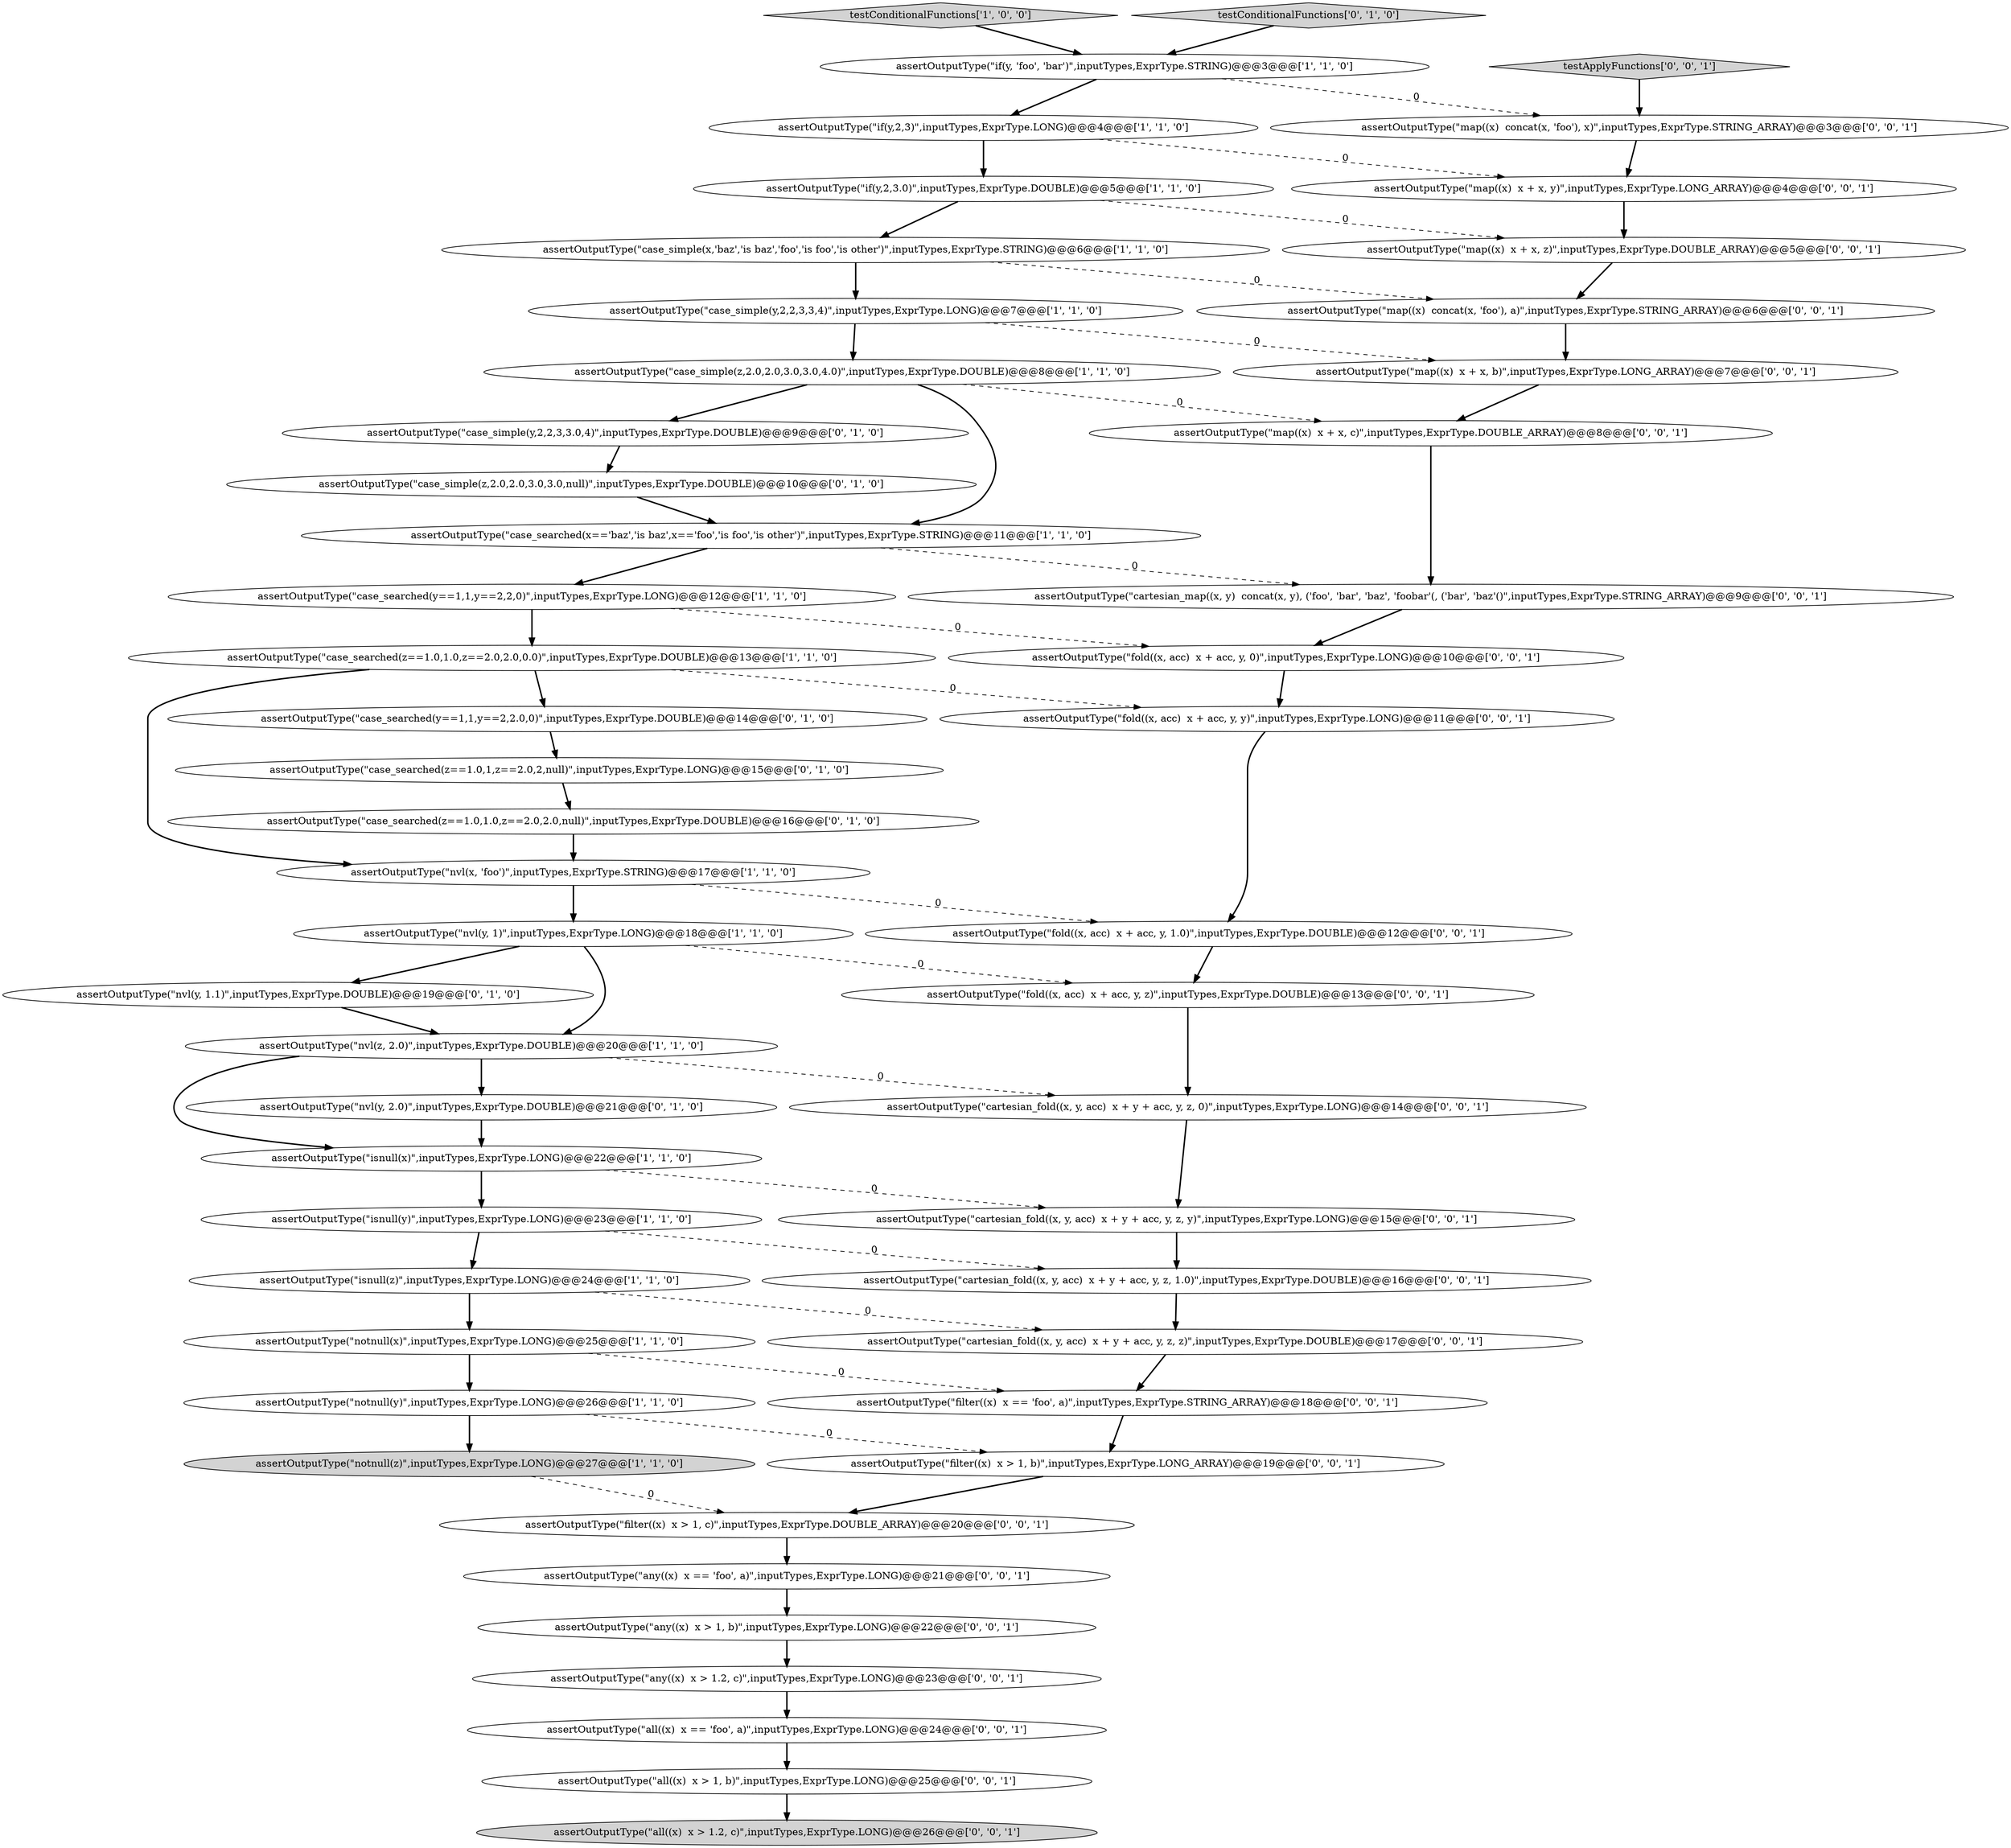 digraph {
2 [style = filled, label = "assertOutputType(\"notnull(y)\",inputTypes,ExprType.LONG)@@@26@@@['1', '1', '0']", fillcolor = white, shape = ellipse image = "AAA0AAABBB1BBB"];
33 [style = filled, label = "assertOutputType(\"filter((x)  x > 1, b)\",inputTypes,ExprType.LONG_ARRAY)@@@19@@@['0', '0', '1']", fillcolor = white, shape = ellipse image = "AAA0AAABBB3BBB"];
43 [style = filled, label = "assertOutputType(\"any((x)  x == 'foo', a)\",inputTypes,ExprType.LONG)@@@21@@@['0', '0', '1']", fillcolor = white, shape = ellipse image = "AAA0AAABBB3BBB"];
27 [style = filled, label = "assertOutputType(\"fold((x, acc)  x + acc, y, z)\",inputTypes,ExprType.DOUBLE)@@@13@@@['0', '0', '1']", fillcolor = white, shape = ellipse image = "AAA0AAABBB3BBB"];
26 [style = filled, label = "assertOutputType(\"nvl(y, 1.1)\",inputTypes,ExprType.DOUBLE)@@@19@@@['0', '1', '0']", fillcolor = white, shape = ellipse image = "AAA1AAABBB2BBB"];
0 [style = filled, label = "assertOutputType(\"nvl(z, 2.0)\",inputTypes,ExprType.DOUBLE)@@@20@@@['1', '1', '0']", fillcolor = white, shape = ellipse image = "AAA0AAABBB1BBB"];
41 [style = filled, label = "assertOutputType(\"cartesian_fold((x, y, acc)  x + y + acc, y, z, 1.0)\",inputTypes,ExprType.DOUBLE)@@@16@@@['0', '0', '1']", fillcolor = white, shape = ellipse image = "AAA0AAABBB3BBB"];
14 [style = filled, label = "assertOutputType(\"notnull(x)\",inputTypes,ExprType.LONG)@@@25@@@['1', '1', '0']", fillcolor = white, shape = ellipse image = "AAA0AAABBB1BBB"];
42 [style = filled, label = "assertOutputType(\"any((x)  x > 1, b)\",inputTypes,ExprType.LONG)@@@22@@@['0', '0', '1']", fillcolor = white, shape = ellipse image = "AAA0AAABBB3BBB"];
49 [style = filled, label = "assertOutputType(\"all((x)  x == 'foo', a)\",inputTypes,ExprType.LONG)@@@24@@@['0', '0', '1']", fillcolor = white, shape = ellipse image = "AAA0AAABBB3BBB"];
5 [style = filled, label = "assertOutputType(\"case_simple(y,2,2,3,3,4)\",inputTypes,ExprType.LONG)@@@7@@@['1', '1', '0']", fillcolor = white, shape = ellipse image = "AAA0AAABBB1BBB"];
13 [style = filled, label = "assertOutputType(\"if(y,2,3.0)\",inputTypes,ExprType.DOUBLE)@@@5@@@['1', '1', '0']", fillcolor = white, shape = ellipse image = "AAA0AAABBB1BBB"];
4 [style = filled, label = "assertOutputType(\"if(y, 'foo', 'bar')\",inputTypes,ExprType.STRING)@@@3@@@['1', '1', '0']", fillcolor = white, shape = ellipse image = "AAA0AAABBB1BBB"];
37 [style = filled, label = "assertOutputType(\"map((x)  concat(x, 'foo'), x)\",inputTypes,ExprType.STRING_ARRAY)@@@3@@@['0', '0', '1']", fillcolor = white, shape = ellipse image = "AAA0AAABBB3BBB"];
39 [style = filled, label = "assertOutputType(\"map((x)  concat(x, 'foo'), a)\",inputTypes,ExprType.STRING_ARRAY)@@@6@@@['0', '0', '1']", fillcolor = white, shape = ellipse image = "AAA0AAABBB3BBB"];
20 [style = filled, label = "assertOutputType(\"nvl(y, 2.0)\",inputTypes,ExprType.DOUBLE)@@@21@@@['0', '1', '0']", fillcolor = white, shape = ellipse image = "AAA1AAABBB2BBB"];
38 [style = filled, label = "assertOutputType(\"filter((x)  x > 1, c)\",inputTypes,ExprType.DOUBLE_ARRAY)@@@20@@@['0', '0', '1']", fillcolor = white, shape = ellipse image = "AAA0AAABBB3BBB"];
46 [style = filled, label = "assertOutputType(\"map((x)  x + x, z)\",inputTypes,ExprType.DOUBLE_ARRAY)@@@5@@@['0', '0', '1']", fillcolor = white, shape = ellipse image = "AAA0AAABBB3BBB"];
51 [style = filled, label = "assertOutputType(\"cartesian_fold((x, y, acc)  x + y + acc, y, z, 0)\",inputTypes,ExprType.LONG)@@@14@@@['0', '0', '1']", fillcolor = white, shape = ellipse image = "AAA0AAABBB3BBB"];
15 [style = filled, label = "assertOutputType(\"case_simple(x,'baz','is baz','foo','is foo','is other')\",inputTypes,ExprType.STRING)@@@6@@@['1', '1', '0']", fillcolor = white, shape = ellipse image = "AAA0AAABBB1BBB"];
1 [style = filled, label = "assertOutputType(\"if(y,2,3)\",inputTypes,ExprType.LONG)@@@4@@@['1', '1', '0']", fillcolor = white, shape = ellipse image = "AAA0AAABBB1BBB"];
47 [style = filled, label = "assertOutputType(\"cartesian_fold((x, y, acc)  x + y + acc, y, z, z)\",inputTypes,ExprType.DOUBLE)@@@17@@@['0', '0', '1']", fillcolor = white, shape = ellipse image = "AAA0AAABBB3BBB"];
18 [style = filled, label = "assertOutputType(\"nvl(x, 'foo')\",inputTypes,ExprType.STRING)@@@17@@@['1', '1', '0']", fillcolor = white, shape = ellipse image = "AAA0AAABBB1BBB"];
21 [style = filled, label = "assertOutputType(\"case_simple(z,2.0,2.0,3.0,3.0,null)\",inputTypes,ExprType.DOUBLE)@@@10@@@['0', '1', '0']", fillcolor = white, shape = ellipse image = "AAA1AAABBB2BBB"];
6 [style = filled, label = "assertOutputType(\"case_searched(z==1.0,1.0,z==2.0,2.0,0.0)\",inputTypes,ExprType.DOUBLE)@@@13@@@['1', '1', '0']", fillcolor = white, shape = ellipse image = "AAA0AAABBB1BBB"];
48 [style = filled, label = "assertOutputType(\"map((x)  x + x, y)\",inputTypes,ExprType.LONG_ARRAY)@@@4@@@['0', '0', '1']", fillcolor = white, shape = ellipse image = "AAA0AAABBB3BBB"];
31 [style = filled, label = "testApplyFunctions['0', '0', '1']", fillcolor = lightgray, shape = diamond image = "AAA0AAABBB3BBB"];
8 [style = filled, label = "assertOutputType(\"notnull(z)\",inputTypes,ExprType.LONG)@@@27@@@['1', '1', '0']", fillcolor = lightgray, shape = ellipse image = "AAA0AAABBB1BBB"];
50 [style = filled, label = "assertOutputType(\"fold((x, acc)  x + acc, y, y)\",inputTypes,ExprType.LONG)@@@11@@@['0', '0', '1']", fillcolor = white, shape = ellipse image = "AAA0AAABBB3BBB"];
3 [style = filled, label = "assertOutputType(\"isnull(z)\",inputTypes,ExprType.LONG)@@@24@@@['1', '1', '0']", fillcolor = white, shape = ellipse image = "AAA0AAABBB1BBB"];
23 [style = filled, label = "assertOutputType(\"case_simple(y,2,2,3,3.0,4)\",inputTypes,ExprType.DOUBLE)@@@9@@@['0', '1', '0']", fillcolor = white, shape = ellipse image = "AAA1AAABBB2BBB"];
19 [style = filled, label = "assertOutputType(\"case_searched(y==1,1,y==2,2.0,0)\",inputTypes,ExprType.DOUBLE)@@@14@@@['0', '1', '0']", fillcolor = white, shape = ellipse image = "AAA1AAABBB2BBB"];
12 [style = filled, label = "assertOutputType(\"nvl(y, 1)\",inputTypes,ExprType.LONG)@@@18@@@['1', '1', '0']", fillcolor = white, shape = ellipse image = "AAA0AAABBB1BBB"];
29 [style = filled, label = "assertOutputType(\"any((x)  x > 1.2, c)\",inputTypes,ExprType.LONG)@@@23@@@['0', '0', '1']", fillcolor = white, shape = ellipse image = "AAA0AAABBB3BBB"];
7 [style = filled, label = "assertOutputType(\"isnull(x)\",inputTypes,ExprType.LONG)@@@22@@@['1', '1', '0']", fillcolor = white, shape = ellipse image = "AAA0AAABBB1BBB"];
11 [style = filled, label = "testConditionalFunctions['1', '0', '0']", fillcolor = lightgray, shape = diamond image = "AAA0AAABBB1BBB"];
17 [style = filled, label = "assertOutputType(\"isnull(y)\",inputTypes,ExprType.LONG)@@@23@@@['1', '1', '0']", fillcolor = white, shape = ellipse image = "AAA0AAABBB1BBB"];
22 [style = filled, label = "testConditionalFunctions['0', '1', '0']", fillcolor = lightgray, shape = diamond image = "AAA0AAABBB2BBB"];
24 [style = filled, label = "assertOutputType(\"case_searched(z==1.0,1,z==2.0,2,null)\",inputTypes,ExprType.LONG)@@@15@@@['0', '1', '0']", fillcolor = white, shape = ellipse image = "AAA1AAABBB2BBB"];
28 [style = filled, label = "assertOutputType(\"fold((x, acc)  x + acc, y, 1.0)\",inputTypes,ExprType.DOUBLE)@@@12@@@['0', '0', '1']", fillcolor = white, shape = ellipse image = "AAA0AAABBB3BBB"];
34 [style = filled, label = "assertOutputType(\"cartesian_fold((x, y, acc)  x + y + acc, y, z, y)\",inputTypes,ExprType.LONG)@@@15@@@['0', '0', '1']", fillcolor = white, shape = ellipse image = "AAA0AAABBB3BBB"];
25 [style = filled, label = "assertOutputType(\"case_searched(z==1.0,1.0,z==2.0,2.0,null)\",inputTypes,ExprType.DOUBLE)@@@16@@@['0', '1', '0']", fillcolor = white, shape = ellipse image = "AAA1AAABBB2BBB"];
44 [style = filled, label = "assertOutputType(\"map((x)  x + x, c)\",inputTypes,ExprType.DOUBLE_ARRAY)@@@8@@@['0', '0', '1']", fillcolor = white, shape = ellipse image = "AAA0AAABBB3BBB"];
9 [style = filled, label = "assertOutputType(\"case_searched(x=='baz','is baz',x=='foo','is foo','is other')\",inputTypes,ExprType.STRING)@@@11@@@['1', '1', '0']", fillcolor = white, shape = ellipse image = "AAA0AAABBB1BBB"];
35 [style = filled, label = "assertOutputType(\"all((x)  x > 1.2, c)\",inputTypes,ExprType.LONG)@@@26@@@['0', '0', '1']", fillcolor = lightgray, shape = ellipse image = "AAA0AAABBB3BBB"];
36 [style = filled, label = "assertOutputType(\"cartesian_map((x, y)  concat(x, y), ('foo', 'bar', 'baz', 'foobar'(, ('bar', 'baz'()\",inputTypes,ExprType.STRING_ARRAY)@@@9@@@['0', '0', '1']", fillcolor = white, shape = ellipse image = "AAA0AAABBB3BBB"];
16 [style = filled, label = "assertOutputType(\"case_simple(z,2.0,2.0,3.0,3.0,4.0)\",inputTypes,ExprType.DOUBLE)@@@8@@@['1', '1', '0']", fillcolor = white, shape = ellipse image = "AAA0AAABBB1BBB"];
10 [style = filled, label = "assertOutputType(\"case_searched(y==1,1,y==2,2,0)\",inputTypes,ExprType.LONG)@@@12@@@['1', '1', '0']", fillcolor = white, shape = ellipse image = "AAA0AAABBB1BBB"];
40 [style = filled, label = "assertOutputType(\"filter((x)  x == 'foo', a)\",inputTypes,ExprType.STRING_ARRAY)@@@18@@@['0', '0', '1']", fillcolor = white, shape = ellipse image = "AAA0AAABBB3BBB"];
30 [style = filled, label = "assertOutputType(\"map((x)  x + x, b)\",inputTypes,ExprType.LONG_ARRAY)@@@7@@@['0', '0', '1']", fillcolor = white, shape = ellipse image = "AAA0AAABBB3BBB"];
45 [style = filled, label = "assertOutputType(\"fold((x, acc)  x + acc, y, 0)\",inputTypes,ExprType.LONG)@@@10@@@['0', '0', '1']", fillcolor = white, shape = ellipse image = "AAA0AAABBB3BBB"];
32 [style = filled, label = "assertOutputType(\"all((x)  x > 1, b)\",inputTypes,ExprType.LONG)@@@25@@@['0', '0', '1']", fillcolor = white, shape = ellipse image = "AAA0AAABBB3BBB"];
12->26 [style = bold, label=""];
12->0 [style = bold, label=""];
3->47 [style = dashed, label="0"];
6->18 [style = bold, label=""];
13->15 [style = bold, label=""];
11->4 [style = bold, label=""];
3->14 [style = bold, label=""];
37->48 [style = bold, label=""];
31->37 [style = bold, label=""];
14->40 [style = dashed, label="0"];
10->6 [style = bold, label=""];
20->7 [style = bold, label=""];
50->28 [style = bold, label=""];
7->34 [style = dashed, label="0"];
49->32 [style = bold, label=""];
0->7 [style = bold, label=""];
17->41 [style = dashed, label="0"];
41->47 [style = bold, label=""];
16->44 [style = dashed, label="0"];
51->34 [style = bold, label=""];
40->33 [style = bold, label=""];
18->28 [style = dashed, label="0"];
17->3 [style = bold, label=""];
6->19 [style = bold, label=""];
19->24 [style = bold, label=""];
25->18 [style = bold, label=""];
12->27 [style = dashed, label="0"];
6->50 [style = dashed, label="0"];
27->51 [style = bold, label=""];
2->33 [style = dashed, label="0"];
4->1 [style = bold, label=""];
2->8 [style = bold, label=""];
38->43 [style = bold, label=""];
43->42 [style = bold, label=""];
23->21 [style = bold, label=""];
28->27 [style = bold, label=""];
47->40 [style = bold, label=""];
0->20 [style = bold, label=""];
15->39 [style = dashed, label="0"];
46->39 [style = bold, label=""];
32->35 [style = bold, label=""];
16->23 [style = bold, label=""];
9->36 [style = dashed, label="0"];
1->48 [style = dashed, label="0"];
34->41 [style = bold, label=""];
22->4 [style = bold, label=""];
15->5 [style = bold, label=""];
48->46 [style = bold, label=""];
33->38 [style = bold, label=""];
0->51 [style = dashed, label="0"];
13->46 [style = dashed, label="0"];
4->37 [style = dashed, label="0"];
7->17 [style = bold, label=""];
14->2 [style = bold, label=""];
5->30 [style = dashed, label="0"];
10->45 [style = dashed, label="0"];
29->49 [style = bold, label=""];
8->38 [style = dashed, label="0"];
24->25 [style = bold, label=""];
21->9 [style = bold, label=""];
18->12 [style = bold, label=""];
36->45 [style = bold, label=""];
44->36 [style = bold, label=""];
45->50 [style = bold, label=""];
30->44 [style = bold, label=""];
39->30 [style = bold, label=""];
5->16 [style = bold, label=""];
26->0 [style = bold, label=""];
42->29 [style = bold, label=""];
9->10 [style = bold, label=""];
1->13 [style = bold, label=""];
16->9 [style = bold, label=""];
}
